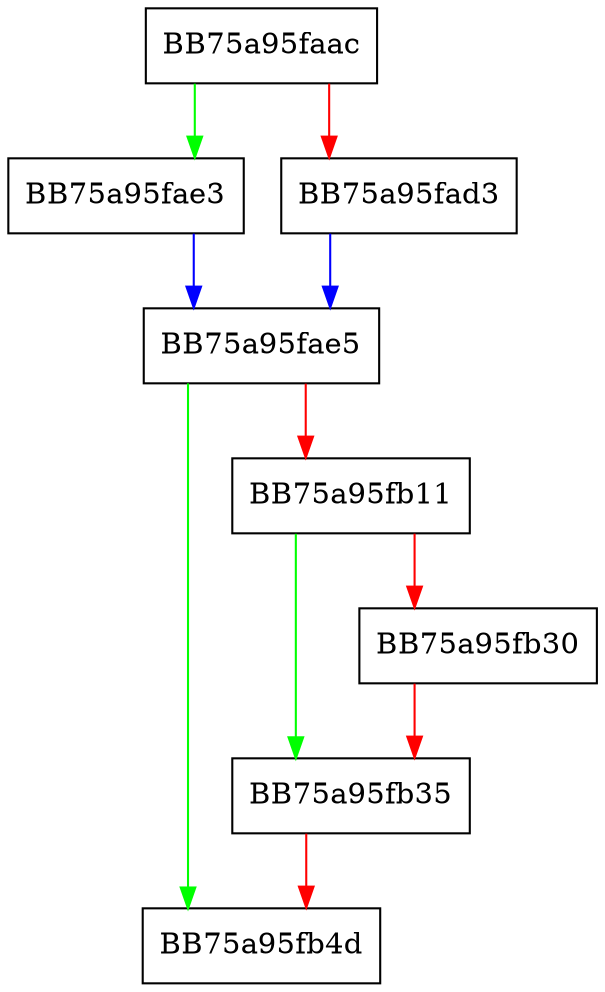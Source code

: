 digraph get_violation_cache {
  node [shape="box"];
  graph [splines=ortho];
  BB75a95faac -> BB75a95fae3 [color="green"];
  BB75a95faac -> BB75a95fad3 [color="red"];
  BB75a95fad3 -> BB75a95fae5 [color="blue"];
  BB75a95fae3 -> BB75a95fae5 [color="blue"];
  BB75a95fae5 -> BB75a95fb4d [color="green"];
  BB75a95fae5 -> BB75a95fb11 [color="red"];
  BB75a95fb11 -> BB75a95fb35 [color="green"];
  BB75a95fb11 -> BB75a95fb30 [color="red"];
  BB75a95fb30 -> BB75a95fb35 [color="red"];
  BB75a95fb35 -> BB75a95fb4d [color="red"];
}